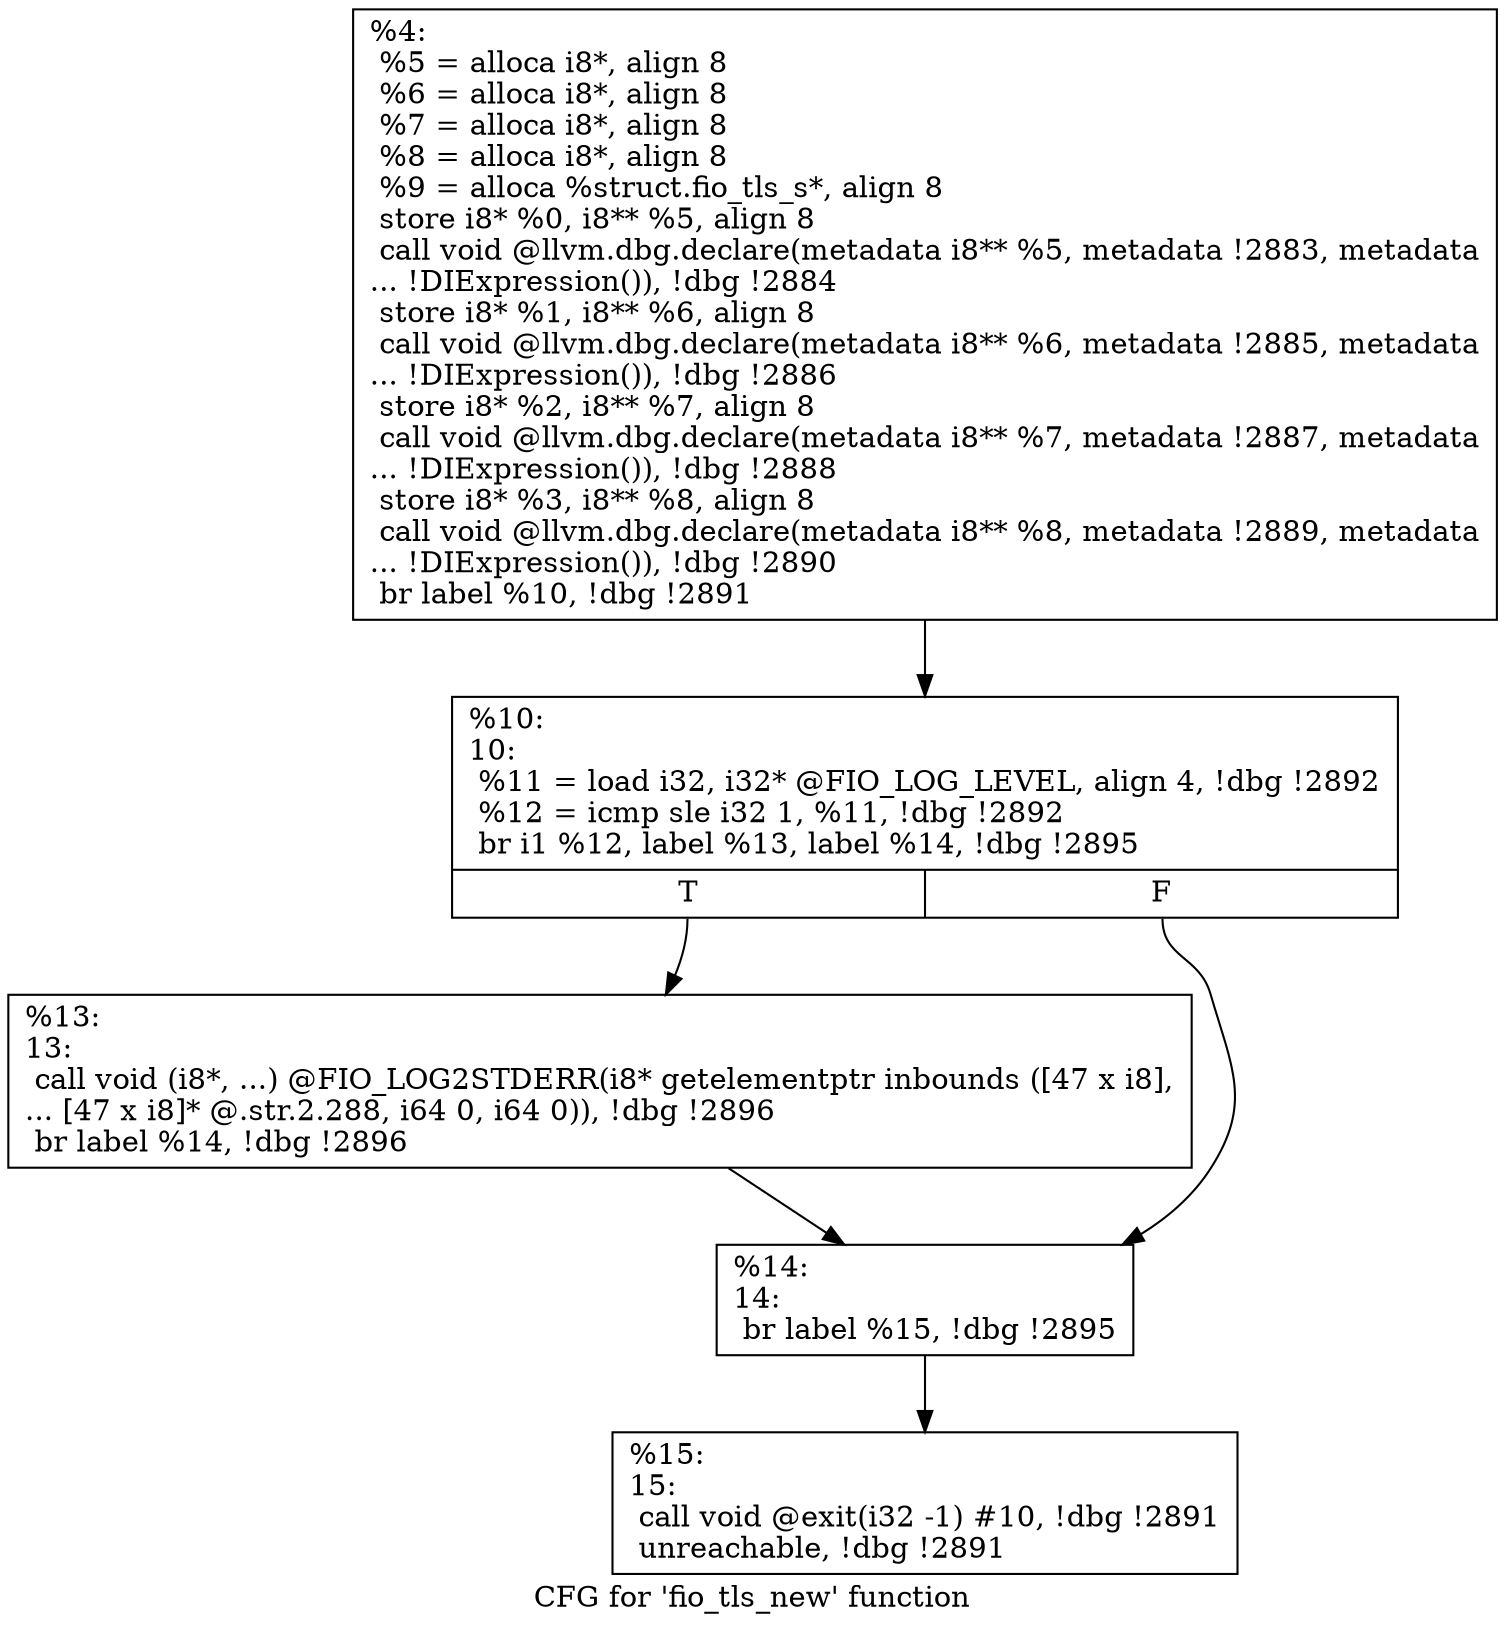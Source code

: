 digraph "CFG for 'fio_tls_new' function" {
	label="CFG for 'fio_tls_new' function";

	Node0x55685216e950 [shape=record,label="{%4:\l  %5 = alloca i8*, align 8\l  %6 = alloca i8*, align 8\l  %7 = alloca i8*, align 8\l  %8 = alloca i8*, align 8\l  %9 = alloca %struct.fio_tls_s*, align 8\l  store i8* %0, i8** %5, align 8\l  call void @llvm.dbg.declare(metadata i8** %5, metadata !2883, metadata\l... !DIExpression()), !dbg !2884\l  store i8* %1, i8** %6, align 8\l  call void @llvm.dbg.declare(metadata i8** %6, metadata !2885, metadata\l... !DIExpression()), !dbg !2886\l  store i8* %2, i8** %7, align 8\l  call void @llvm.dbg.declare(metadata i8** %7, metadata !2887, metadata\l... !DIExpression()), !dbg !2888\l  store i8* %3, i8** %8, align 8\l  call void @llvm.dbg.declare(metadata i8** %8, metadata !2889, metadata\l... !DIExpression()), !dbg !2890\l  br label %10, !dbg !2891\l}"];
	Node0x55685216e950 -> Node0x55685216ffa0;
	Node0x55685216ffa0 [shape=record,label="{%10:\l10:                                               \l  %11 = load i32, i32* @FIO_LOG_LEVEL, align 4, !dbg !2892\l  %12 = icmp sle i32 1, %11, !dbg !2892\l  br i1 %12, label %13, label %14, !dbg !2895\l|{<s0>T|<s1>F}}"];
	Node0x55685216ffa0:s0 -> Node0x55685216fff0;
	Node0x55685216ffa0:s1 -> Node0x556852170040;
	Node0x55685216fff0 [shape=record,label="{%13:\l13:                                               \l  call void (i8*, ...) @FIO_LOG2STDERR(i8* getelementptr inbounds ([47 x i8],\l... [47 x i8]* @.str.2.288, i64 0, i64 0)), !dbg !2896\l  br label %14, !dbg !2896\l}"];
	Node0x55685216fff0 -> Node0x556852170040;
	Node0x556852170040 [shape=record,label="{%14:\l14:                                               \l  br label %15, !dbg !2895\l}"];
	Node0x556852170040 -> Node0x556852170090;
	Node0x556852170090 [shape=record,label="{%15:\l15:                                               \l  call void @exit(i32 -1) #10, !dbg !2891\l  unreachable, !dbg !2891\l}"];
}
